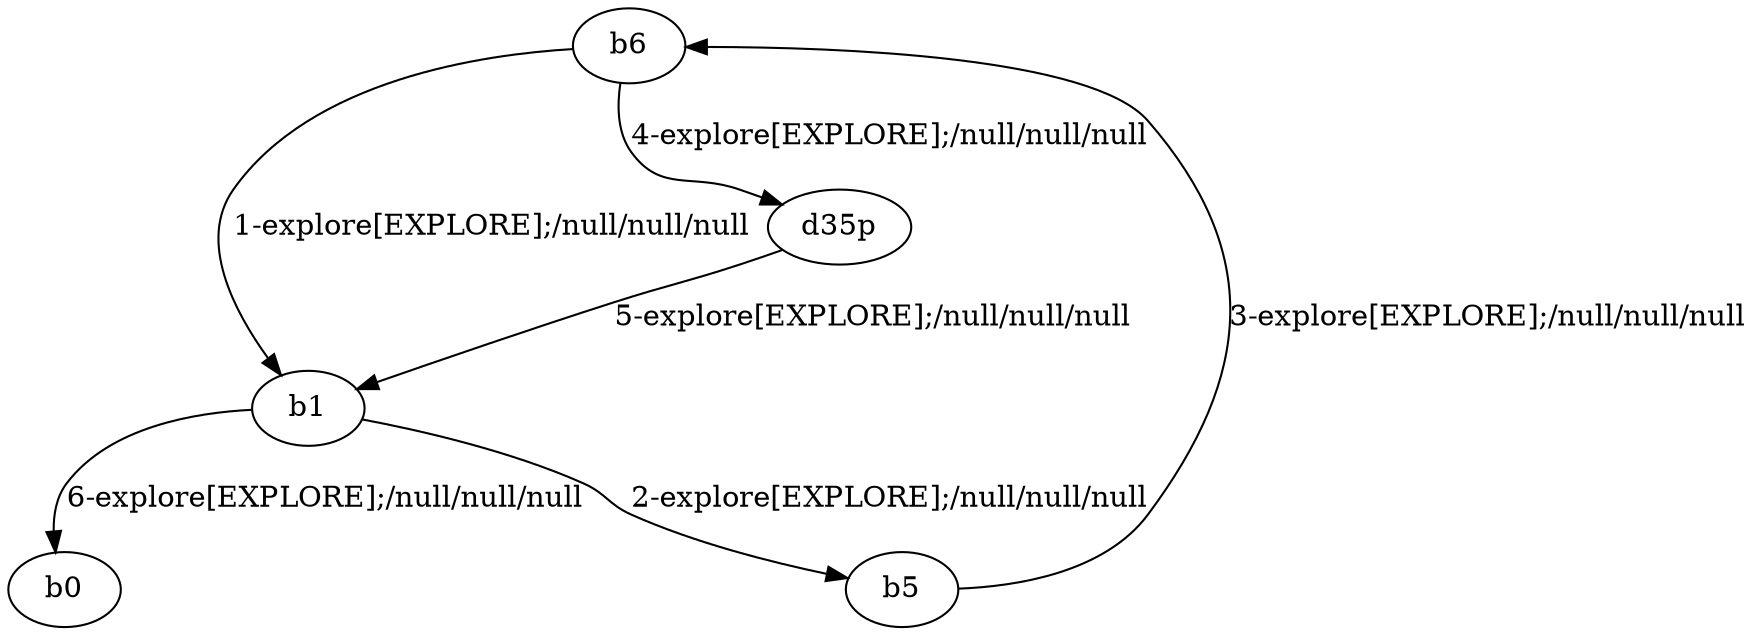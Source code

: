 # Total number of goals covered by this test: 4
# b6 --> b1
# b5 --> b6
# b1 --> b5
# b1 --> b0

digraph g {
"b6" -> "b1" [label = "1-explore[EXPLORE];/null/null/null"];
"b1" -> "b5" [label = "2-explore[EXPLORE];/null/null/null"];
"b5" -> "b6" [label = "3-explore[EXPLORE];/null/null/null"];
"b6" -> "d35p" [label = "4-explore[EXPLORE];/null/null/null"];
"d35p" -> "b1" [label = "5-explore[EXPLORE];/null/null/null"];
"b1" -> "b0" [label = "6-explore[EXPLORE];/null/null/null"];
}